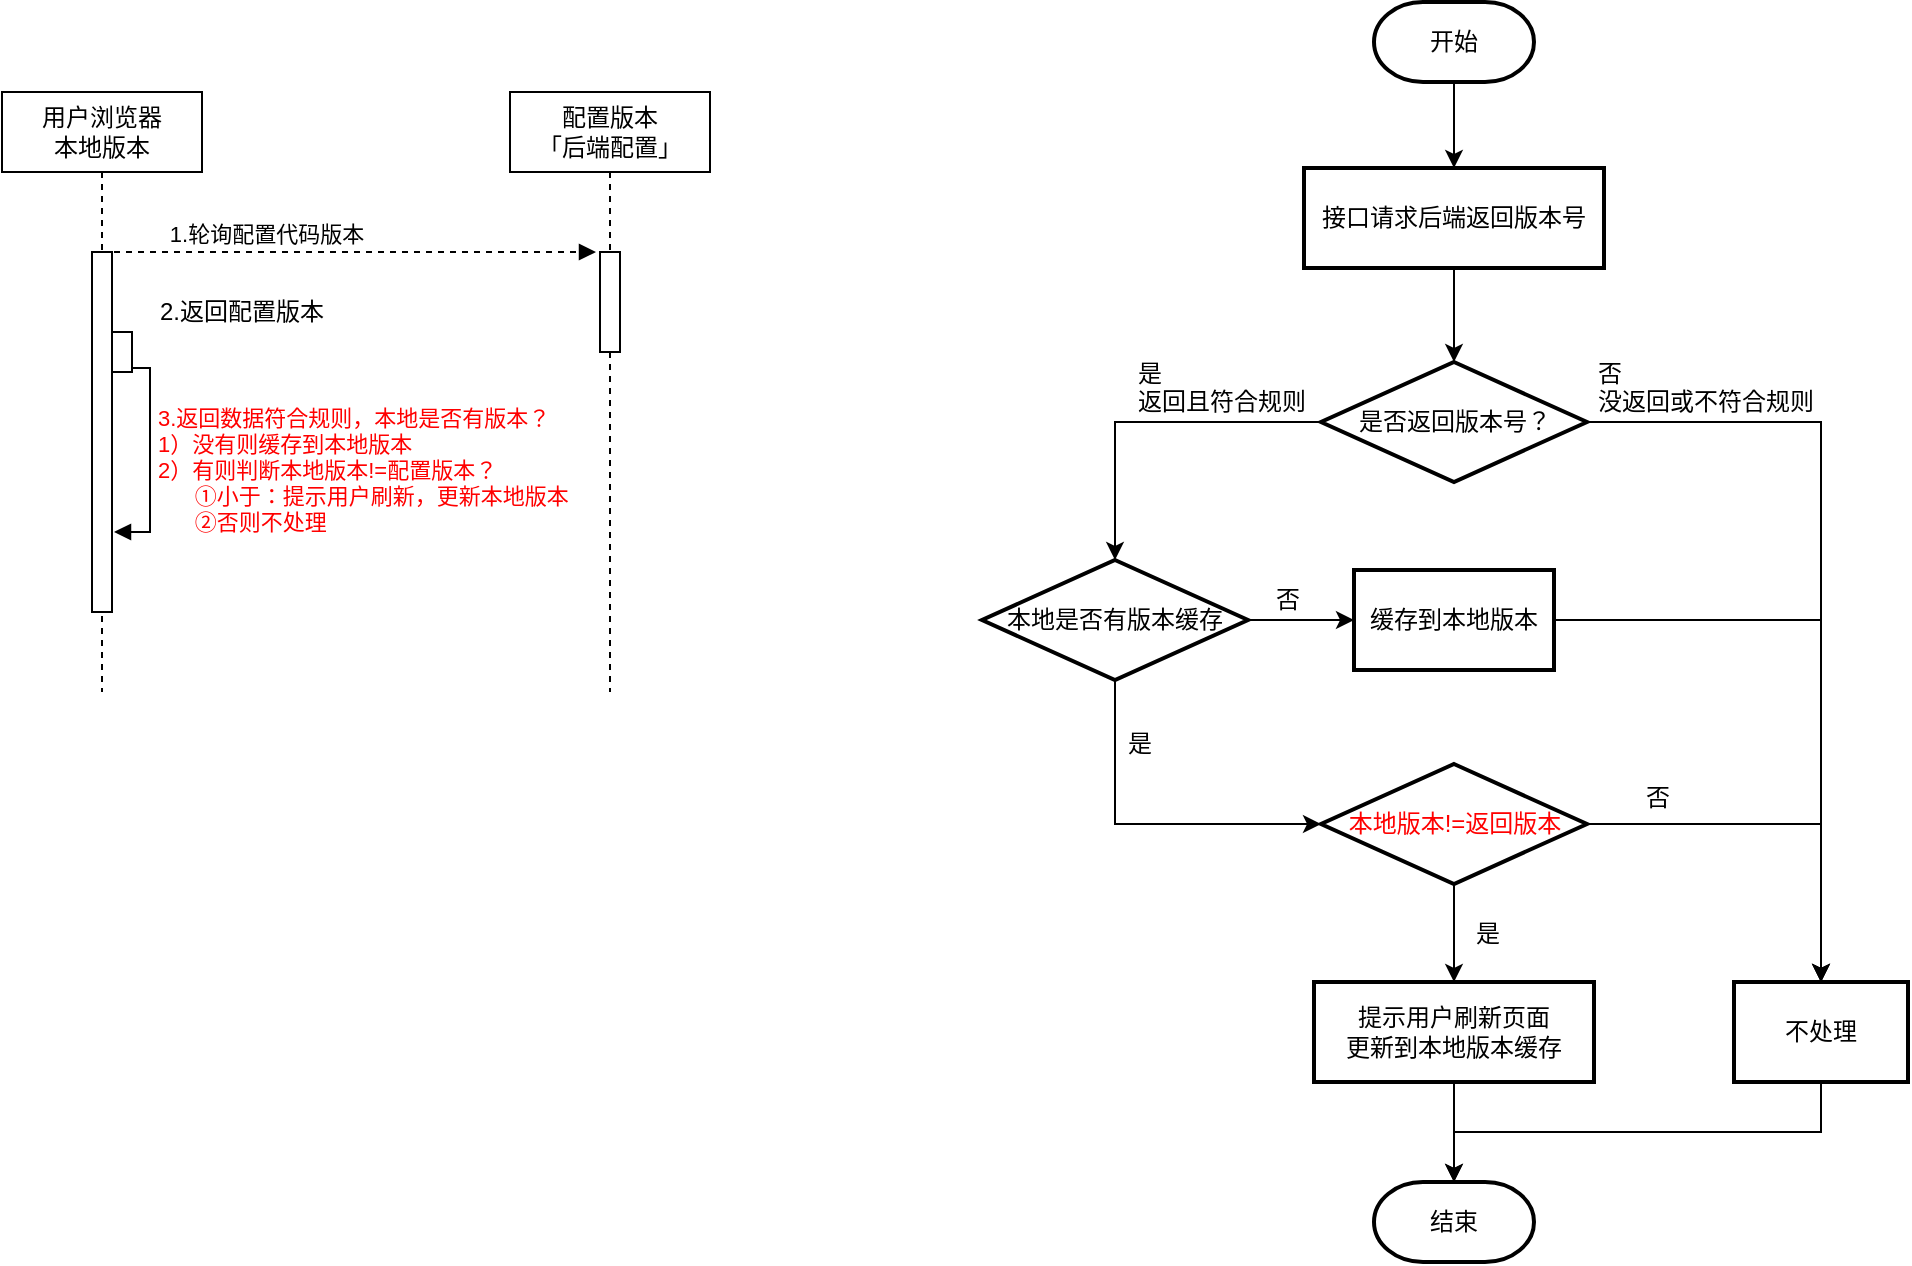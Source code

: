 <mxfile version="11.3.1" type="github" pages="1"><diagram id="KRN9th12YZEuFvW1oWvK" name="第 1 页"><mxGraphModel dx="1426" dy="745" grid="1" gridSize="10" guides="1" tooltips="1" connect="1" arrows="1" fold="1" page="1" pageScale="1" pageWidth="1169" pageHeight="827" math="0" shadow="0"><root><mxCell id="0"/><mxCell id="1" parent="0"/><mxCell id="vHpdvwJtG24eY2wFiOSo-11" value="用户浏览器&lt;br&gt;本地版本" style="shape=umlLifeline;perimeter=lifelinePerimeter;whiteSpace=wrap;html=1;container=1;collapsible=0;recursiveResize=0;outlineConnect=0;" parent="1" vertex="1"><mxGeometry x="120" y="80" width="100" height="300" as="geometry"/></mxCell><mxCell id="vHpdvwJtG24eY2wFiOSo-15" value="" style="html=1;points=[];perimeter=orthogonalPerimeter;" parent="vHpdvwJtG24eY2wFiOSo-11" vertex="1"><mxGeometry x="45" y="80" width="10" height="180" as="geometry"/></mxCell><mxCell id="vHpdvwJtG24eY2wFiOSo-13" value="配置版本&lt;br&gt;「后端配置」" style="shape=umlLifeline;perimeter=lifelinePerimeter;whiteSpace=wrap;html=1;container=1;collapsible=0;recursiveResize=0;outlineConnect=0;" parent="1" vertex="1"><mxGeometry x="374" y="80" width="100" height="300" as="geometry"/></mxCell><mxCell id="vHpdvwJtG24eY2wFiOSo-16" value="" style="html=1;points=[];perimeter=orthogonalPerimeter;" parent="vHpdvwJtG24eY2wFiOSo-13" vertex="1"><mxGeometry x="45" y="80" width="10" height="50" as="geometry"/></mxCell><mxCell id="vHpdvwJtG24eY2wFiOSo-14" value="1.轮询配置代码版本" style="html=1;verticalAlign=bottom;endArrow=block;strokeWidth=1;dashed=1;entryX=-0.2;entryY=0;entryDx=0;entryDy=0;entryPerimeter=0;exitX=0.8;exitY=0;exitDx=0;exitDy=0;exitPerimeter=0;" parent="1" target="vHpdvwJtG24eY2wFiOSo-16" edge="1"><mxGeometry x="-0.339" width="80" relative="1" as="geometry"><mxPoint x="170" y="160" as="sourcePoint"/><mxPoint x="250" y="160" as="targetPoint"/><mxPoint as="offset"/></mxGeometry></mxCell><mxCell id="vHpdvwJtG24eY2wFiOSo-18" value="" style="edgeStyle=none;rounded=0;orthogonalLoop=1;jettySize=auto;html=0;startArrow=none;startFill=0;endArrow=block;endFill=1;strokeWidth=1;entryX=1;entryY=-0.05;entryDx=0;entryDy=0;entryPerimeter=0;" parent="1" target="hxObZTATBqO-4w2LntiC-1" edge="1"><mxGeometry relative="1" as="geometry"><mxPoint x="184" y="188" as="targetPoint"/></mxGeometry></mxCell><mxCell id="vHpdvwJtG24eY2wFiOSo-19" value="2.返回配置版本" style="text;html=1;resizable=0;points=[];autosize=1;align=left;verticalAlign=top;spacingTop=-4;" parent="1" vertex="1"><mxGeometry x="197" y="180" width="100" height="20" as="geometry"/></mxCell><mxCell id="hxObZTATBqO-4w2LntiC-1" value="" style="html=1;points=[];perimeter=orthogonalPerimeter;" vertex="1" parent="1"><mxGeometry x="175" y="200" width="10" height="20" as="geometry"/></mxCell><mxCell id="hxObZTATBqO-4w2LntiC-3" value="&lt;font color=&quot;#ff0000&quot;&gt;3.返回数据符合规则，本地是否有版本？&lt;br&gt;1）没有则缓存到本地版本&lt;br&gt;2）有则判断本地版本!=配置版本？&lt;br&gt;&amp;nbsp; &amp;nbsp; &amp;nbsp; ①小于：提示用户刷新，更新本地版本&lt;br&gt;&amp;nbsp; &amp;nbsp; &amp;nbsp; ②否则不处理&lt;/font&gt;" style="edgeStyle=orthogonalEdgeStyle;html=1;align=left;spacingLeft=2;endArrow=block;rounded=0;exitX=1;exitY=0.9;exitDx=0;exitDy=0;exitPerimeter=0;" edge="1" parent="1" source="hxObZTATBqO-4w2LntiC-1"><mxGeometry x="0.101" relative="1" as="geometry"><mxPoint x="190" y="205" as="sourcePoint"/><Array as="points"><mxPoint x="194" y="218"/><mxPoint x="194" y="300"/></Array><mxPoint x="176" y="300" as="targetPoint"/><mxPoint as="offset"/></mxGeometry></mxCell><mxCell id="hxObZTATBqO-4w2LntiC-11" value="" style="edgeStyle=orthogonalEdgeStyle;rounded=0;orthogonalLoop=1;jettySize=auto;html=1;entryX=0.5;entryY=0;entryDx=0;entryDy=0;" edge="1" parent="1" source="hxObZTATBqO-4w2LntiC-9" target="hxObZTATBqO-4w2LntiC-12"><mxGeometry relative="1" as="geometry"><mxPoint x="846" y="155" as="targetPoint"/></mxGeometry></mxCell><mxCell id="hxObZTATBqO-4w2LntiC-9" value="开始" style="strokeWidth=2;html=1;shape=mxgraph.flowchart.terminator;whiteSpace=wrap;gradientColor=none;" vertex="1" parent="1"><mxGeometry x="806" y="35" width="80" height="40" as="geometry"/></mxCell><mxCell id="hxObZTATBqO-4w2LntiC-16" style="edgeStyle=orthogonalEdgeStyle;rounded=0;orthogonalLoop=1;jettySize=auto;html=1;exitX=0.5;exitY=1;exitDx=0;exitDy=0;entryX=0.5;entryY=0;entryDx=0;entryDy=0;entryPerimeter=0;" edge="1" parent="1" source="hxObZTATBqO-4w2LntiC-12" target="hxObZTATBqO-4w2LntiC-15"><mxGeometry relative="1" as="geometry"/></mxCell><mxCell id="hxObZTATBqO-4w2LntiC-12" value="接口请求后端返回版本号" style="rounded=0;whiteSpace=wrap;html=1;absoluteArcSize=1;arcSize=14;strokeWidth=2;" vertex="1" parent="1"><mxGeometry x="771" y="118" width="150" height="50" as="geometry"/></mxCell><mxCell id="hxObZTATBqO-4w2LntiC-19" style="edgeStyle=orthogonalEdgeStyle;rounded=0;orthogonalLoop=1;jettySize=auto;html=1;exitX=1;exitY=0.5;exitDx=0;exitDy=0;exitPerimeter=0;entryX=0.5;entryY=0;entryDx=0;entryDy=0;" edge="1" parent="1" source="hxObZTATBqO-4w2LntiC-15" target="hxObZTATBqO-4w2LntiC-18"><mxGeometry relative="1" as="geometry"/></mxCell><mxCell id="hxObZTATBqO-4w2LntiC-22" style="edgeStyle=orthogonalEdgeStyle;rounded=0;orthogonalLoop=1;jettySize=auto;html=1;exitX=0;exitY=0.5;exitDx=0;exitDy=0;exitPerimeter=0;entryX=0.5;entryY=0;entryDx=0;entryDy=0;entryPerimeter=0;" edge="1" parent="1" source="hxObZTATBqO-4w2LntiC-15" target="hxObZTATBqO-4w2LntiC-21"><mxGeometry relative="1" as="geometry"/></mxCell><mxCell id="hxObZTATBqO-4w2LntiC-15" value="是否返回版本号？" style="strokeWidth=2;html=1;shape=mxgraph.flowchart.decision;whiteSpace=wrap;rounded=0;gradientColor=none;" vertex="1" parent="1"><mxGeometry x="779.5" y="215" width="133" height="60" as="geometry"/></mxCell><mxCell id="hxObZTATBqO-4w2LntiC-38" style="edgeStyle=orthogonalEdgeStyle;rounded=0;orthogonalLoop=1;jettySize=auto;html=1;exitX=0.5;exitY=1;exitDx=0;exitDy=0;entryX=0.5;entryY=0;entryDx=0;entryDy=0;entryPerimeter=0;" edge="1" parent="1" source="hxObZTATBqO-4w2LntiC-18" target="hxObZTATBqO-4w2LntiC-36"><mxGeometry relative="1" as="geometry"/></mxCell><mxCell id="hxObZTATBqO-4w2LntiC-18" value="不处理" style="rounded=0;whiteSpace=wrap;html=1;gradientColor=none;strokeWidth=2;" vertex="1" parent="1"><mxGeometry x="986" y="525" width="87" height="50" as="geometry"/></mxCell><mxCell id="hxObZTATBqO-4w2LntiC-20" value="否&lt;br&gt;没返回或不符合规则" style="text;html=1;resizable=0;points=[];autosize=1;align=left;verticalAlign=top;spacingTop=-4;" vertex="1" parent="1"><mxGeometry x="916" y="211" width="120" height="30" as="geometry"/></mxCell><mxCell id="hxObZTATBqO-4w2LntiC-25" style="edgeStyle=orthogonalEdgeStyle;rounded=0;orthogonalLoop=1;jettySize=auto;html=1;exitX=1;exitY=0.5;exitDx=0;exitDy=0;exitPerimeter=0;entryX=0;entryY=0.5;entryDx=0;entryDy=0;" edge="1" parent="1" source="hxObZTATBqO-4w2LntiC-21" target="hxObZTATBqO-4w2LntiC-24"><mxGeometry relative="1" as="geometry"/></mxCell><mxCell id="hxObZTATBqO-4w2LntiC-28" style="edgeStyle=orthogonalEdgeStyle;rounded=0;orthogonalLoop=1;jettySize=auto;html=1;exitX=0.5;exitY=1;exitDx=0;exitDy=0;exitPerimeter=0;entryX=0;entryY=0.5;entryDx=0;entryDy=0;entryPerimeter=0;" edge="1" parent="1" source="hxObZTATBqO-4w2LntiC-21" target="hxObZTATBqO-4w2LntiC-27"><mxGeometry relative="1" as="geometry"/></mxCell><mxCell id="hxObZTATBqO-4w2LntiC-21" value="本地是否有版本缓存" style="strokeWidth=2;html=1;shape=mxgraph.flowchart.decision;whiteSpace=wrap;rounded=0;gradientColor=none;" vertex="1" parent="1"><mxGeometry x="610" y="314" width="133" height="60" as="geometry"/></mxCell><mxCell id="hxObZTATBqO-4w2LntiC-23" value="是&lt;br&gt;返回且符合规则" style="text;html=1;resizable=0;points=[];autosize=1;align=left;verticalAlign=top;spacingTop=-4;" vertex="1" parent="1"><mxGeometry x="686" y="211" width="100" height="30" as="geometry"/></mxCell><mxCell id="hxObZTATBqO-4w2LntiC-33" style="edgeStyle=orthogonalEdgeStyle;rounded=0;orthogonalLoop=1;jettySize=auto;html=1;exitX=1;exitY=0.5;exitDx=0;exitDy=0;entryX=0.5;entryY=0;entryDx=0;entryDy=0;" edge="1" parent="1" source="hxObZTATBqO-4w2LntiC-24" target="hxObZTATBqO-4w2LntiC-18"><mxGeometry relative="1" as="geometry"/></mxCell><mxCell id="hxObZTATBqO-4w2LntiC-24" value="缓存到本地版本" style="rounded=0;whiteSpace=wrap;html=1;gradientColor=none;strokeWidth=2;" vertex="1" parent="1"><mxGeometry x="796" y="319" width="100" height="50" as="geometry"/></mxCell><mxCell id="hxObZTATBqO-4w2LntiC-26" value="否" style="text;html=1;resizable=0;points=[];autosize=1;align=left;verticalAlign=top;spacingTop=-4;" vertex="1" parent="1"><mxGeometry x="754.5" y="324" width="30" height="20" as="geometry"/></mxCell><mxCell id="hxObZTATBqO-4w2LntiC-31" style="edgeStyle=orthogonalEdgeStyle;rounded=0;orthogonalLoop=1;jettySize=auto;html=1;exitX=0.5;exitY=1;exitDx=0;exitDy=0;exitPerimeter=0;entryX=0.5;entryY=0;entryDx=0;entryDy=0;" edge="1" parent="1" source="hxObZTATBqO-4w2LntiC-27" target="hxObZTATBqO-4w2LntiC-30"><mxGeometry relative="1" as="geometry"/></mxCell><mxCell id="hxObZTATBqO-4w2LntiC-34" style="edgeStyle=orthogonalEdgeStyle;rounded=0;orthogonalLoop=1;jettySize=auto;html=1;exitX=1;exitY=0.5;exitDx=0;exitDy=0;exitPerimeter=0;entryX=0.5;entryY=0;entryDx=0;entryDy=0;" edge="1" parent="1" source="hxObZTATBqO-4w2LntiC-27" target="hxObZTATBqO-4w2LntiC-18"><mxGeometry relative="1" as="geometry"/></mxCell><mxCell id="hxObZTATBqO-4w2LntiC-27" value="&lt;font color=&quot;#ff0000&quot;&gt;本地版本!=返回版本&lt;/font&gt;" style="strokeWidth=2;html=1;shape=mxgraph.flowchart.decision;whiteSpace=wrap;rounded=0;gradientColor=none;" vertex="1" parent="1"><mxGeometry x="779.5" y="416" width="133" height="60" as="geometry"/></mxCell><mxCell id="hxObZTATBqO-4w2LntiC-29" value="是" style="text;html=1;resizable=0;points=[];autosize=1;align=left;verticalAlign=top;spacingTop=-4;" vertex="1" parent="1"><mxGeometry x="681" y="396" width="30" height="20" as="geometry"/></mxCell><mxCell id="hxObZTATBqO-4w2LntiC-37" style="edgeStyle=orthogonalEdgeStyle;rounded=0;orthogonalLoop=1;jettySize=auto;html=1;exitX=0.5;exitY=1;exitDx=0;exitDy=0;entryX=0.5;entryY=0;entryDx=0;entryDy=0;entryPerimeter=0;" edge="1" parent="1" source="hxObZTATBqO-4w2LntiC-30" target="hxObZTATBqO-4w2LntiC-36"><mxGeometry relative="1" as="geometry"/></mxCell><mxCell id="hxObZTATBqO-4w2LntiC-30" value="提示用户刷新页面&lt;br&gt;更新到本地版本缓存" style="rounded=0;whiteSpace=wrap;html=1;gradientColor=none;strokeWidth=2;" vertex="1" parent="1"><mxGeometry x="776" y="525" width="140" height="50" as="geometry"/></mxCell><mxCell id="hxObZTATBqO-4w2LntiC-32" value="是" style="text;html=1;resizable=0;points=[];autosize=1;align=left;verticalAlign=top;spacingTop=-4;" vertex="1" parent="1"><mxGeometry x="855" y="490.5" width="30" height="20" as="geometry"/></mxCell><mxCell id="hxObZTATBqO-4w2LntiC-35" value="否" style="text;html=1;resizable=0;points=[];autosize=1;align=left;verticalAlign=top;spacingTop=-4;" vertex="1" parent="1"><mxGeometry x="940" y="423" width="30" height="20" as="geometry"/></mxCell><mxCell id="hxObZTATBqO-4w2LntiC-36" value="结束" style="strokeWidth=2;html=1;shape=mxgraph.flowchart.terminator;whiteSpace=wrap;gradientColor=none;" vertex="1" parent="1"><mxGeometry x="806" y="625" width="80" height="40" as="geometry"/></mxCell></root></mxGraphModel></diagram></mxfile>